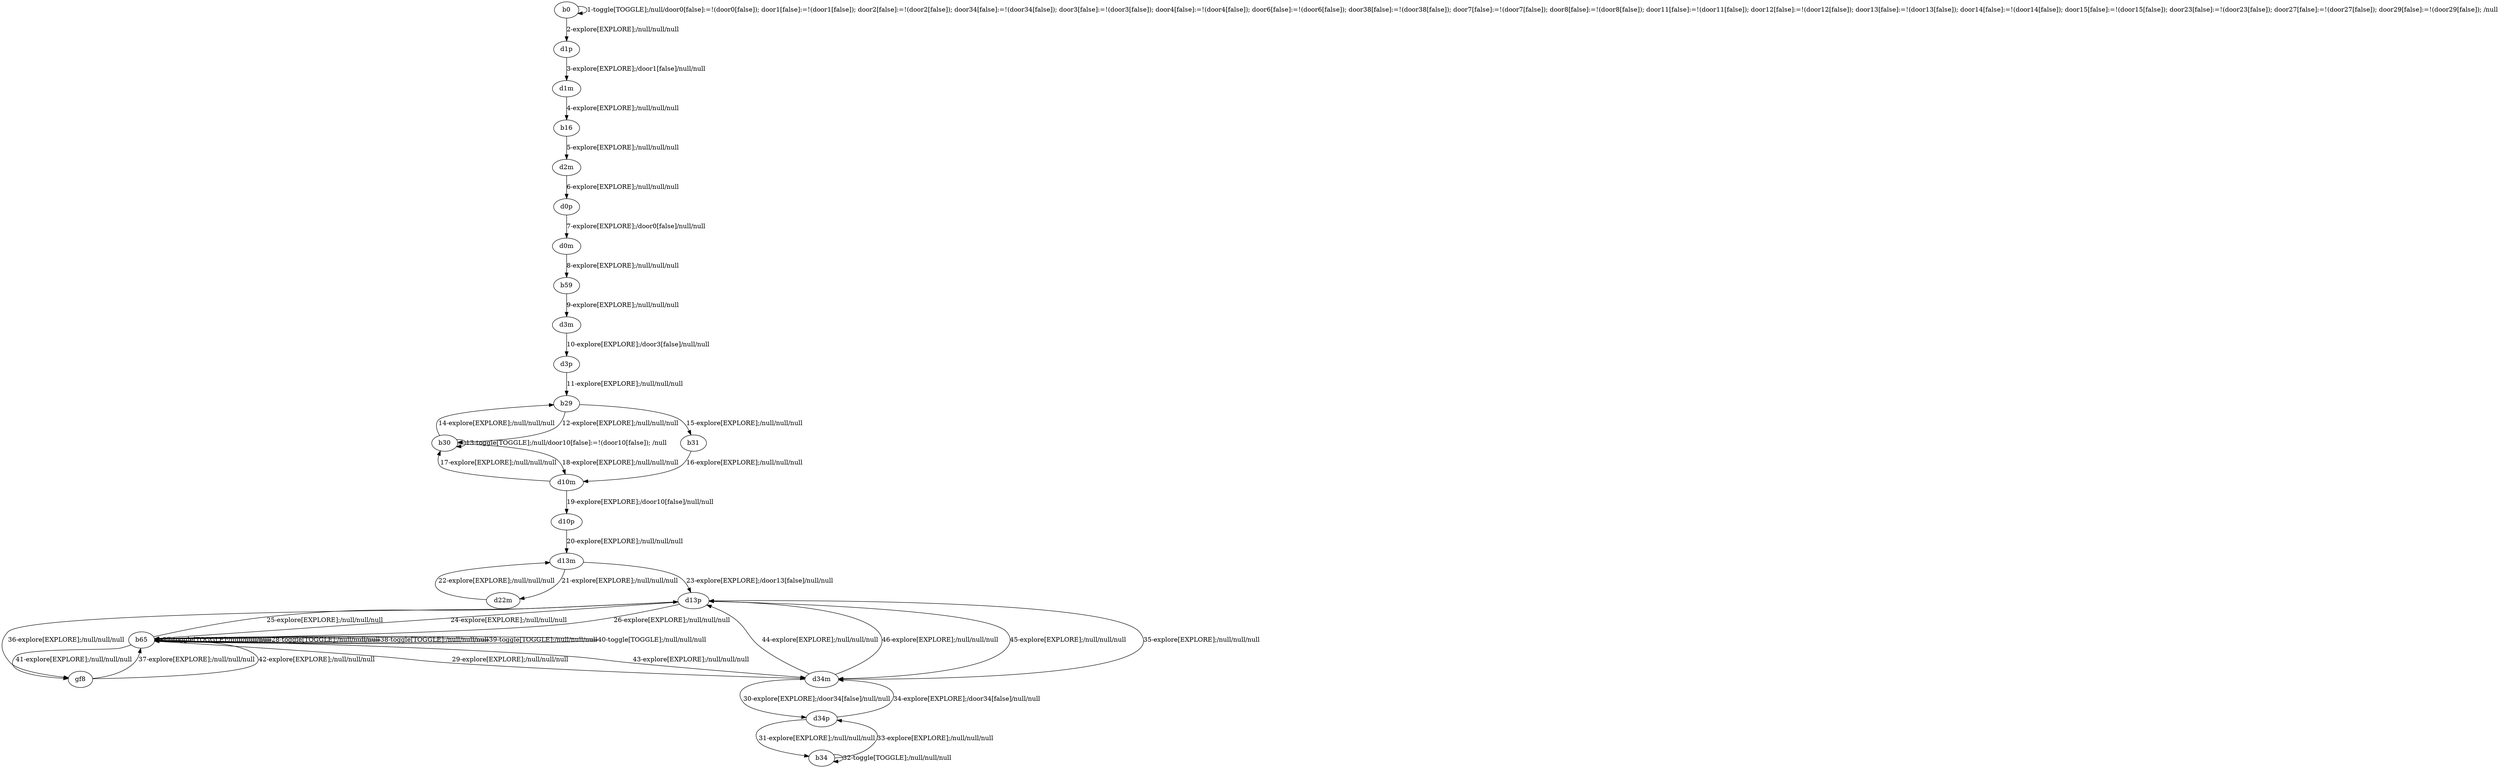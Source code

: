 # Total number of goals covered by this test: 4
# b30 --> b29
# b34 --> d34p
# d34p --> b34
# b34 --> b34

digraph g {
"b0" -> "b0" [label = "1-toggle[TOGGLE];/null/door0[false]:=!(door0[false]); door1[false]:=!(door1[false]); door2[false]:=!(door2[false]); door34[false]:=!(door34[false]); door3[false]:=!(door3[false]); door4[false]:=!(door4[false]); door6[false]:=!(door6[false]); door38[false]:=!(door38[false]); door7[false]:=!(door7[false]); door8[false]:=!(door8[false]); door11[false]:=!(door11[false]); door12[false]:=!(door12[false]); door13[false]:=!(door13[false]); door14[false]:=!(door14[false]); door15[false]:=!(door15[false]); door23[false]:=!(door23[false]); door27[false]:=!(door27[false]); door29[false]:=!(door29[false]); /null"];
"b0" -> "d1p" [label = "2-explore[EXPLORE];/null/null/null"];
"d1p" -> "d1m" [label = "3-explore[EXPLORE];/door1[false]/null/null"];
"d1m" -> "b16" [label = "4-explore[EXPLORE];/null/null/null"];
"b16" -> "d2m" [label = "5-explore[EXPLORE];/null/null/null"];
"d2m" -> "d0p" [label = "6-explore[EXPLORE];/null/null/null"];
"d0p" -> "d0m" [label = "7-explore[EXPLORE];/door0[false]/null/null"];
"d0m" -> "b59" [label = "8-explore[EXPLORE];/null/null/null"];
"b59" -> "d3m" [label = "9-explore[EXPLORE];/null/null/null"];
"d3m" -> "d3p" [label = "10-explore[EXPLORE];/door3[false]/null/null"];
"d3p" -> "b29" [label = "11-explore[EXPLORE];/null/null/null"];
"b29" -> "b30" [label = "12-explore[EXPLORE];/null/null/null"];
"b30" -> "b30" [label = "13-toggle[TOGGLE];/null/door10[false]:=!(door10[false]); /null"];
"b30" -> "b29" [label = "14-explore[EXPLORE];/null/null/null"];
"b29" -> "b31" [label = "15-explore[EXPLORE];/null/null/null"];
"b31" -> "d10m" [label = "16-explore[EXPLORE];/null/null/null"];
"d10m" -> "b30" [label = "17-explore[EXPLORE];/null/null/null"];
"b30" -> "d10m" [label = "18-explore[EXPLORE];/null/null/null"];
"d10m" -> "d10p" [label = "19-explore[EXPLORE];/door10[false]/null/null"];
"d10p" -> "d13m" [label = "20-explore[EXPLORE];/null/null/null"];
"d13m" -> "d22m" [label = "21-explore[EXPLORE];/null/null/null"];
"d22m" -> "d13m" [label = "22-explore[EXPLORE];/null/null/null"];
"d13m" -> "d13p" [label = "23-explore[EXPLORE];/door13[false]/null/null"];
"d13p" -> "b65" [label = "24-explore[EXPLORE];/null/null/null"];
"b65" -> "d13p" [label = "25-explore[EXPLORE];/null/null/null"];
"d13p" -> "b65" [label = "26-explore[EXPLORE];/null/null/null"];
"b65" -> "b65" [label = "27-toggle[TOGGLE];/null/null/null"];
"b65" -> "b65" [label = "28-toggle[TOGGLE];/null/null/null"];
"b65" -> "d34m" [label = "29-explore[EXPLORE];/null/null/null"];
"d34m" -> "d34p" [label = "30-explore[EXPLORE];/door34[false]/null/null"];
"d34p" -> "b34" [label = "31-explore[EXPLORE];/null/null/null"];
"b34" -> "b34" [label = "32-toggle[TOGGLE];/null/null/null"];
"b34" -> "d34p" [label = "33-explore[EXPLORE];/null/null/null"];
"d34p" -> "d34m" [label = "34-explore[EXPLORE];/door34[false]/null/null"];
"d34m" -> "d13p" [label = "35-explore[EXPLORE];/null/null/null"];
"d13p" -> "gf8" [label = "36-explore[EXPLORE];/null/null/null"];
"gf8" -> "b65" [label = "37-explore[EXPLORE];/null/null/null"];
"b65" -> "b65" [label = "38-toggle[TOGGLE];/null/null/null"];
"b65" -> "b65" [label = "39-toggle[TOGGLE];/null/null/null"];
"b65" -> "b65" [label = "40-toggle[TOGGLE];/null/null/null"];
"b65" -> "gf8" [label = "41-explore[EXPLORE];/null/null/null"];
"gf8" -> "b65" [label = "42-explore[EXPLORE];/null/null/null"];
"b65" -> "d34m" [label = "43-explore[EXPLORE];/null/null/null"];
"d34m" -> "d13p" [label = "44-explore[EXPLORE];/null/null/null"];
"d13p" -> "d34m" [label = "45-explore[EXPLORE];/null/null/null"];
"d34m" -> "d13p" [label = "46-explore[EXPLORE];/null/null/null"];
}
